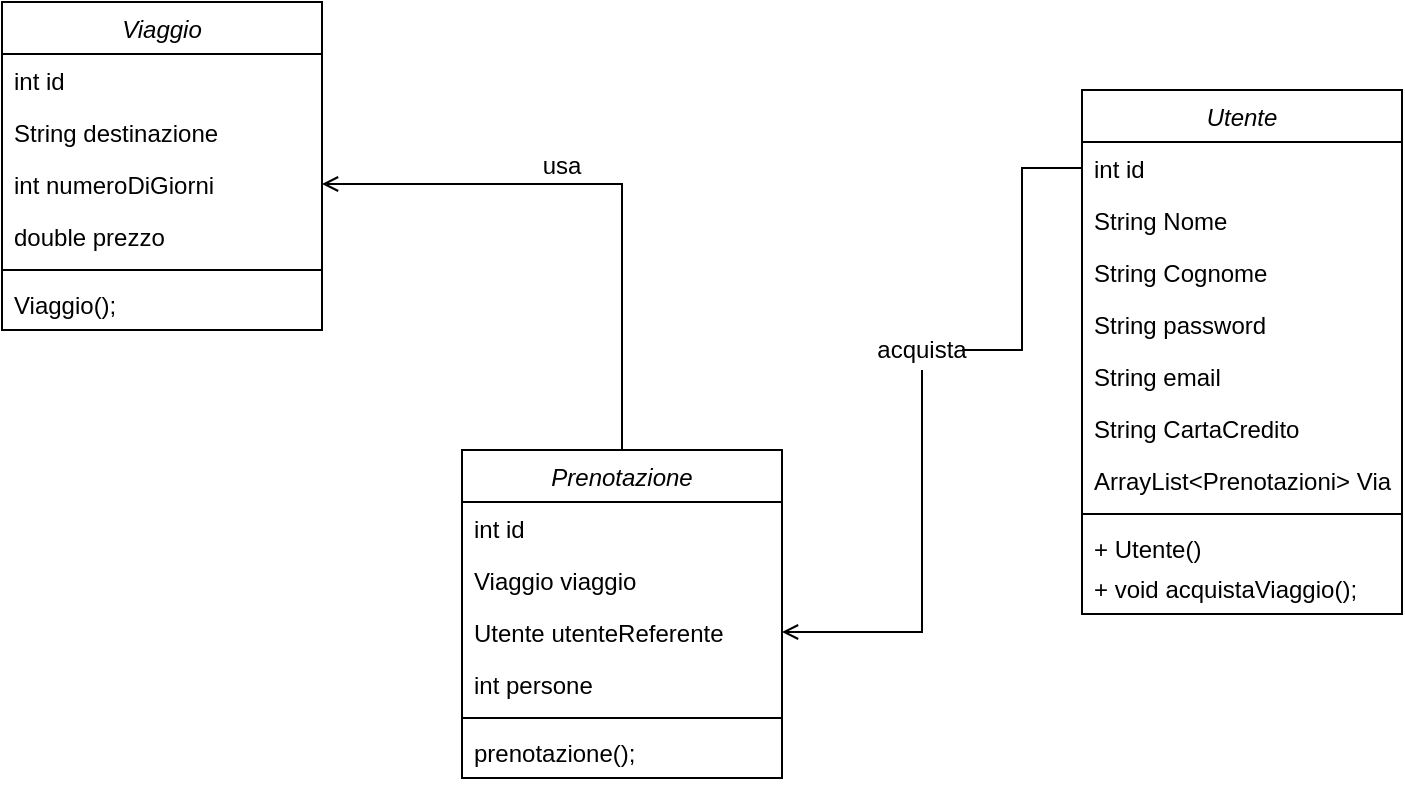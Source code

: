 <mxfile version="14.8.5" type="device"><diagram id="C5RBs43oDa-KdzZeNtuy" name="Page-1"><mxGraphModel dx="981" dy="526" grid="1" gridSize="10" guides="1" tooltips="1" connect="1" arrows="1" fold="1" page="1" pageScale="1" pageWidth="827" pageHeight="1169" math="0" shadow="0"><root><mxCell id="WIyWlLk6GJQsqaUBKTNV-0"/><mxCell id="WIyWlLk6GJQsqaUBKTNV-1" parent="WIyWlLk6GJQsqaUBKTNV-0"/><mxCell id="zkfFHV4jXpPFQw0GAbJ--0" value="Viaggio" style="swimlane;fontStyle=2;align=center;verticalAlign=top;childLayout=stackLayout;horizontal=1;startSize=26;horizontalStack=0;resizeParent=1;resizeLast=0;collapsible=1;marginBottom=0;rounded=0;shadow=0;strokeWidth=1;" parent="WIyWlLk6GJQsqaUBKTNV-1" vertex="1"><mxGeometry x="90" y="66" width="160" height="164" as="geometry"><mxRectangle x="230" y="140" width="160" height="26" as="alternateBounds"/></mxGeometry></mxCell><mxCell id="YJdEIUAELM0OWpRTOBY9-10" value="int id" style="text;align=left;verticalAlign=top;spacingLeft=4;spacingRight=4;overflow=hidden;rotatable=0;points=[[0,0.5],[1,0.5]];portConstraint=eastwest;" vertex="1" parent="zkfFHV4jXpPFQw0GAbJ--0"><mxGeometry y="26" width="160" height="26" as="geometry"/></mxCell><mxCell id="zkfFHV4jXpPFQw0GAbJ--1" value="String destinazione" style="text;align=left;verticalAlign=top;spacingLeft=4;spacingRight=4;overflow=hidden;rotatable=0;points=[[0,0.5],[1,0.5]];portConstraint=eastwest;" parent="zkfFHV4jXpPFQw0GAbJ--0" vertex="1"><mxGeometry y="52" width="160" height="26" as="geometry"/></mxCell><mxCell id="zkfFHV4jXpPFQw0GAbJ--2" value="int numeroDiGiorni" style="text;align=left;verticalAlign=top;spacingLeft=4;spacingRight=4;overflow=hidden;rotatable=0;points=[[0,0.5],[1,0.5]];portConstraint=eastwest;rounded=0;shadow=0;html=0;" parent="zkfFHV4jXpPFQw0GAbJ--0" vertex="1"><mxGeometry y="78" width="160" height="26" as="geometry"/></mxCell><mxCell id="zkfFHV4jXpPFQw0GAbJ--3" value="double prezzo" style="text;align=left;verticalAlign=top;spacingLeft=4;spacingRight=4;overflow=hidden;rotatable=0;points=[[0,0.5],[1,0.5]];portConstraint=eastwest;rounded=0;shadow=0;html=0;" parent="zkfFHV4jXpPFQw0GAbJ--0" vertex="1"><mxGeometry y="104" width="160" height="26" as="geometry"/></mxCell><mxCell id="zkfFHV4jXpPFQw0GAbJ--4" value="" style="line;html=1;strokeWidth=1;align=left;verticalAlign=middle;spacingTop=-1;spacingLeft=3;spacingRight=3;rotatable=0;labelPosition=right;points=[];portConstraint=eastwest;" parent="zkfFHV4jXpPFQw0GAbJ--0" vertex="1"><mxGeometry y="130" width="160" height="8" as="geometry"/></mxCell><mxCell id="zkfFHV4jXpPFQw0GAbJ--5" value="Viaggio();" style="text;align=left;verticalAlign=top;spacingLeft=4;spacingRight=4;overflow=hidden;rotatable=0;points=[[0,0.5],[1,0.5]];portConstraint=eastwest;" parent="zkfFHV4jXpPFQw0GAbJ--0" vertex="1"><mxGeometry y="138" width="160" height="26" as="geometry"/></mxCell><mxCell id="YJdEIUAELM0OWpRTOBY9-0" value="Utente" style="swimlane;fontStyle=2;align=center;verticalAlign=top;childLayout=stackLayout;horizontal=1;startSize=26;horizontalStack=0;resizeParent=1;resizeLast=0;collapsible=1;marginBottom=0;rounded=0;shadow=0;strokeWidth=1;" vertex="1" parent="WIyWlLk6GJQsqaUBKTNV-1"><mxGeometry x="630" y="110" width="160" height="262" as="geometry"><mxRectangle x="230" y="140" width="160" height="26" as="alternateBounds"/></mxGeometry></mxCell><mxCell id="YJdEIUAELM0OWpRTOBY9-8" value="int id" style="text;align=left;verticalAlign=top;spacingLeft=4;spacingRight=4;overflow=hidden;rotatable=0;points=[[0,0.5],[1,0.5]];portConstraint=eastwest;" vertex="1" parent="YJdEIUAELM0OWpRTOBY9-0"><mxGeometry y="26" width="160" height="26" as="geometry"/></mxCell><mxCell id="YJdEIUAELM0OWpRTOBY9-1" value="String Nome" style="text;align=left;verticalAlign=top;spacingLeft=4;spacingRight=4;overflow=hidden;rotatable=0;points=[[0,0.5],[1,0.5]];portConstraint=eastwest;" vertex="1" parent="YJdEIUAELM0OWpRTOBY9-0"><mxGeometry y="52" width="160" height="26" as="geometry"/></mxCell><mxCell id="YJdEIUAELM0OWpRTOBY9-6" value="String Cognome" style="text;align=left;verticalAlign=top;spacingLeft=4;spacingRight=4;overflow=hidden;rotatable=0;points=[[0,0.5],[1,0.5]];portConstraint=eastwest;" vertex="1" parent="YJdEIUAELM0OWpRTOBY9-0"><mxGeometry y="78" width="160" height="26" as="geometry"/></mxCell><mxCell id="YJdEIUAELM0OWpRTOBY9-3" value="String password" style="text;align=left;verticalAlign=top;spacingLeft=4;spacingRight=4;overflow=hidden;rotatable=0;points=[[0,0.5],[1,0.5]];portConstraint=eastwest;rounded=0;shadow=0;html=0;" vertex="1" parent="YJdEIUAELM0OWpRTOBY9-0"><mxGeometry y="104" width="160" height="26" as="geometry"/></mxCell><mxCell id="YJdEIUAELM0OWpRTOBY9-7" value="String email" style="text;align=left;verticalAlign=top;spacingLeft=4;spacingRight=4;overflow=hidden;rotatable=0;points=[[0,0.5],[1,0.5]];portConstraint=eastwest;" vertex="1" parent="YJdEIUAELM0OWpRTOBY9-0"><mxGeometry y="130" width="160" height="26" as="geometry"/></mxCell><mxCell id="YJdEIUAELM0OWpRTOBY9-25" value="String CartaCredito" style="text;align=left;verticalAlign=top;spacingLeft=4;spacingRight=4;overflow=hidden;rotatable=0;points=[[0,0.5],[1,0.5]];portConstraint=eastwest;" vertex="1" parent="YJdEIUAELM0OWpRTOBY9-0"><mxGeometry y="156" width="160" height="26" as="geometry"/></mxCell><mxCell id="YJdEIUAELM0OWpRTOBY9-2" value="ArrayList&lt;Prenotazioni&gt; Viaggi" style="text;align=left;verticalAlign=top;spacingLeft=4;spacingRight=4;overflow=hidden;rotatable=0;points=[[0,0.5],[1,0.5]];portConstraint=eastwest;rounded=0;shadow=0;html=0;" vertex="1" parent="YJdEIUAELM0OWpRTOBY9-0"><mxGeometry y="182" width="160" height="26" as="geometry"/></mxCell><mxCell id="YJdEIUAELM0OWpRTOBY9-4" value="" style="line;html=1;strokeWidth=1;align=left;verticalAlign=middle;spacingTop=-1;spacingLeft=3;spacingRight=3;rotatable=0;labelPosition=right;points=[];portConstraint=eastwest;" vertex="1" parent="YJdEIUAELM0OWpRTOBY9-0"><mxGeometry y="208" width="160" height="8" as="geometry"/></mxCell><mxCell id="YJdEIUAELM0OWpRTOBY9-9" value="+ Utente()" style="text;align=left;verticalAlign=top;spacingLeft=4;spacingRight=4;overflow=hidden;rotatable=0;points=[[0,0.5],[1,0.5]];portConstraint=eastwest;" vertex="1" parent="YJdEIUAELM0OWpRTOBY9-0"><mxGeometry y="216" width="160" height="20" as="geometry"/></mxCell><mxCell id="YJdEIUAELM0OWpRTOBY9-5" value="+ void acquistaViaggio();" style="text;align=left;verticalAlign=top;spacingLeft=4;spacingRight=4;overflow=hidden;rotatable=0;points=[[0,0.5],[1,0.5]];portConstraint=eastwest;" vertex="1" parent="YJdEIUAELM0OWpRTOBY9-0"><mxGeometry y="236" width="160" height="26" as="geometry"/></mxCell><mxCell id="YJdEIUAELM0OWpRTOBY9-11" style="edgeStyle=orthogonalEdgeStyle;rounded=0;orthogonalLoop=1;jettySize=auto;html=1;endArrow=open;endFill=0;startArrow=none;entryX=1;entryY=0.5;entryDx=0;entryDy=0;" edge="1" parent="WIyWlLk6GJQsqaUBKTNV-1" source="YJdEIUAELM0OWpRTOBY9-12" target="YJdEIUAELM0OWpRTOBY9-17"><mxGeometry relative="1" as="geometry"><mxPoint x="230" y="201" as="targetPoint"/></mxGeometry></mxCell><mxCell id="YJdEIUAELM0OWpRTOBY9-12" value="acquista" style="text;html=1;strokeColor=none;fillColor=none;align=center;verticalAlign=middle;whiteSpace=wrap;rounded=0;" vertex="1" parent="WIyWlLk6GJQsqaUBKTNV-1"><mxGeometry x="530" y="230" width="40" height="20" as="geometry"/></mxCell><mxCell id="YJdEIUAELM0OWpRTOBY9-13" value="" style="edgeStyle=orthogonalEdgeStyle;rounded=0;orthogonalLoop=1;jettySize=auto;html=1;entryX=1;entryY=0.5;entryDx=0;entryDy=0;endArrow=none;endFill=0;" edge="1" parent="WIyWlLk6GJQsqaUBKTNV-1" source="YJdEIUAELM0OWpRTOBY9-8" target="YJdEIUAELM0OWpRTOBY9-12"><mxGeometry relative="1" as="geometry"><mxPoint x="530" y="207.034" as="sourcePoint"/><mxPoint x="330" y="211.0" as="targetPoint"/></mxGeometry></mxCell><mxCell id="YJdEIUAELM0OWpRTOBY9-22" style="edgeStyle=orthogonalEdgeStyle;rounded=0;orthogonalLoop=1;jettySize=auto;html=1;endArrow=open;endFill=0;" edge="1" parent="WIyWlLk6GJQsqaUBKTNV-1" source="YJdEIUAELM0OWpRTOBY9-14" target="zkfFHV4jXpPFQw0GAbJ--2"><mxGeometry relative="1" as="geometry"/></mxCell><mxCell id="YJdEIUAELM0OWpRTOBY9-14" value="Prenotazione" style="swimlane;fontStyle=2;align=center;verticalAlign=top;childLayout=stackLayout;horizontal=1;startSize=26;horizontalStack=0;resizeParent=1;resizeLast=0;collapsible=1;marginBottom=0;rounded=0;shadow=0;strokeWidth=1;" vertex="1" parent="WIyWlLk6GJQsqaUBKTNV-1"><mxGeometry x="320" y="290" width="160" height="164" as="geometry"><mxRectangle x="230" y="140" width="160" height="26" as="alternateBounds"/></mxGeometry></mxCell><mxCell id="YJdEIUAELM0OWpRTOBY9-15" value="int id" style="text;align=left;verticalAlign=top;spacingLeft=4;spacingRight=4;overflow=hidden;rotatable=0;points=[[0,0.5],[1,0.5]];portConstraint=eastwest;" vertex="1" parent="YJdEIUAELM0OWpRTOBY9-14"><mxGeometry y="26" width="160" height="26" as="geometry"/></mxCell><mxCell id="YJdEIUAELM0OWpRTOBY9-16" value="Viaggio viaggio" style="text;align=left;verticalAlign=top;spacingLeft=4;spacingRight=4;overflow=hidden;rotatable=0;points=[[0,0.5],[1,0.5]];portConstraint=eastwest;" vertex="1" parent="YJdEIUAELM0OWpRTOBY9-14"><mxGeometry y="52" width="160" height="26" as="geometry"/></mxCell><mxCell id="YJdEIUAELM0OWpRTOBY9-17" value="Utente utenteReferente" style="text;align=left;verticalAlign=top;spacingLeft=4;spacingRight=4;overflow=hidden;rotatable=0;points=[[0,0.5],[1,0.5]];portConstraint=eastwest;rounded=0;shadow=0;html=0;" vertex="1" parent="YJdEIUAELM0OWpRTOBY9-14"><mxGeometry y="78" width="160" height="26" as="geometry"/></mxCell><mxCell id="YJdEIUAELM0OWpRTOBY9-18" value="int persone" style="text;align=left;verticalAlign=top;spacingLeft=4;spacingRight=4;overflow=hidden;rotatable=0;points=[[0,0.5],[1,0.5]];portConstraint=eastwest;rounded=0;shadow=0;html=0;" vertex="1" parent="YJdEIUAELM0OWpRTOBY9-14"><mxGeometry y="104" width="160" height="26" as="geometry"/></mxCell><mxCell id="YJdEIUAELM0OWpRTOBY9-19" value="" style="line;html=1;strokeWidth=1;align=left;verticalAlign=middle;spacingTop=-1;spacingLeft=3;spacingRight=3;rotatable=0;labelPosition=right;points=[];portConstraint=eastwest;" vertex="1" parent="YJdEIUAELM0OWpRTOBY9-14"><mxGeometry y="130" width="160" height="8" as="geometry"/></mxCell><mxCell id="YJdEIUAELM0OWpRTOBY9-20" value="prenotazione();" style="text;align=left;verticalAlign=top;spacingLeft=4;spacingRight=4;overflow=hidden;rotatable=0;points=[[0,0.5],[1,0.5]];portConstraint=eastwest;" vertex="1" parent="YJdEIUAELM0OWpRTOBY9-14"><mxGeometry y="138" width="160" height="26" as="geometry"/></mxCell><mxCell id="YJdEIUAELM0OWpRTOBY9-24" value="usa" style="text;html=1;strokeColor=none;fillColor=none;align=center;verticalAlign=middle;whiteSpace=wrap;rounded=0;" vertex="1" parent="WIyWlLk6GJQsqaUBKTNV-1"><mxGeometry x="350" y="138" width="40" height="20" as="geometry"/></mxCell></root></mxGraphModel></diagram></mxfile>